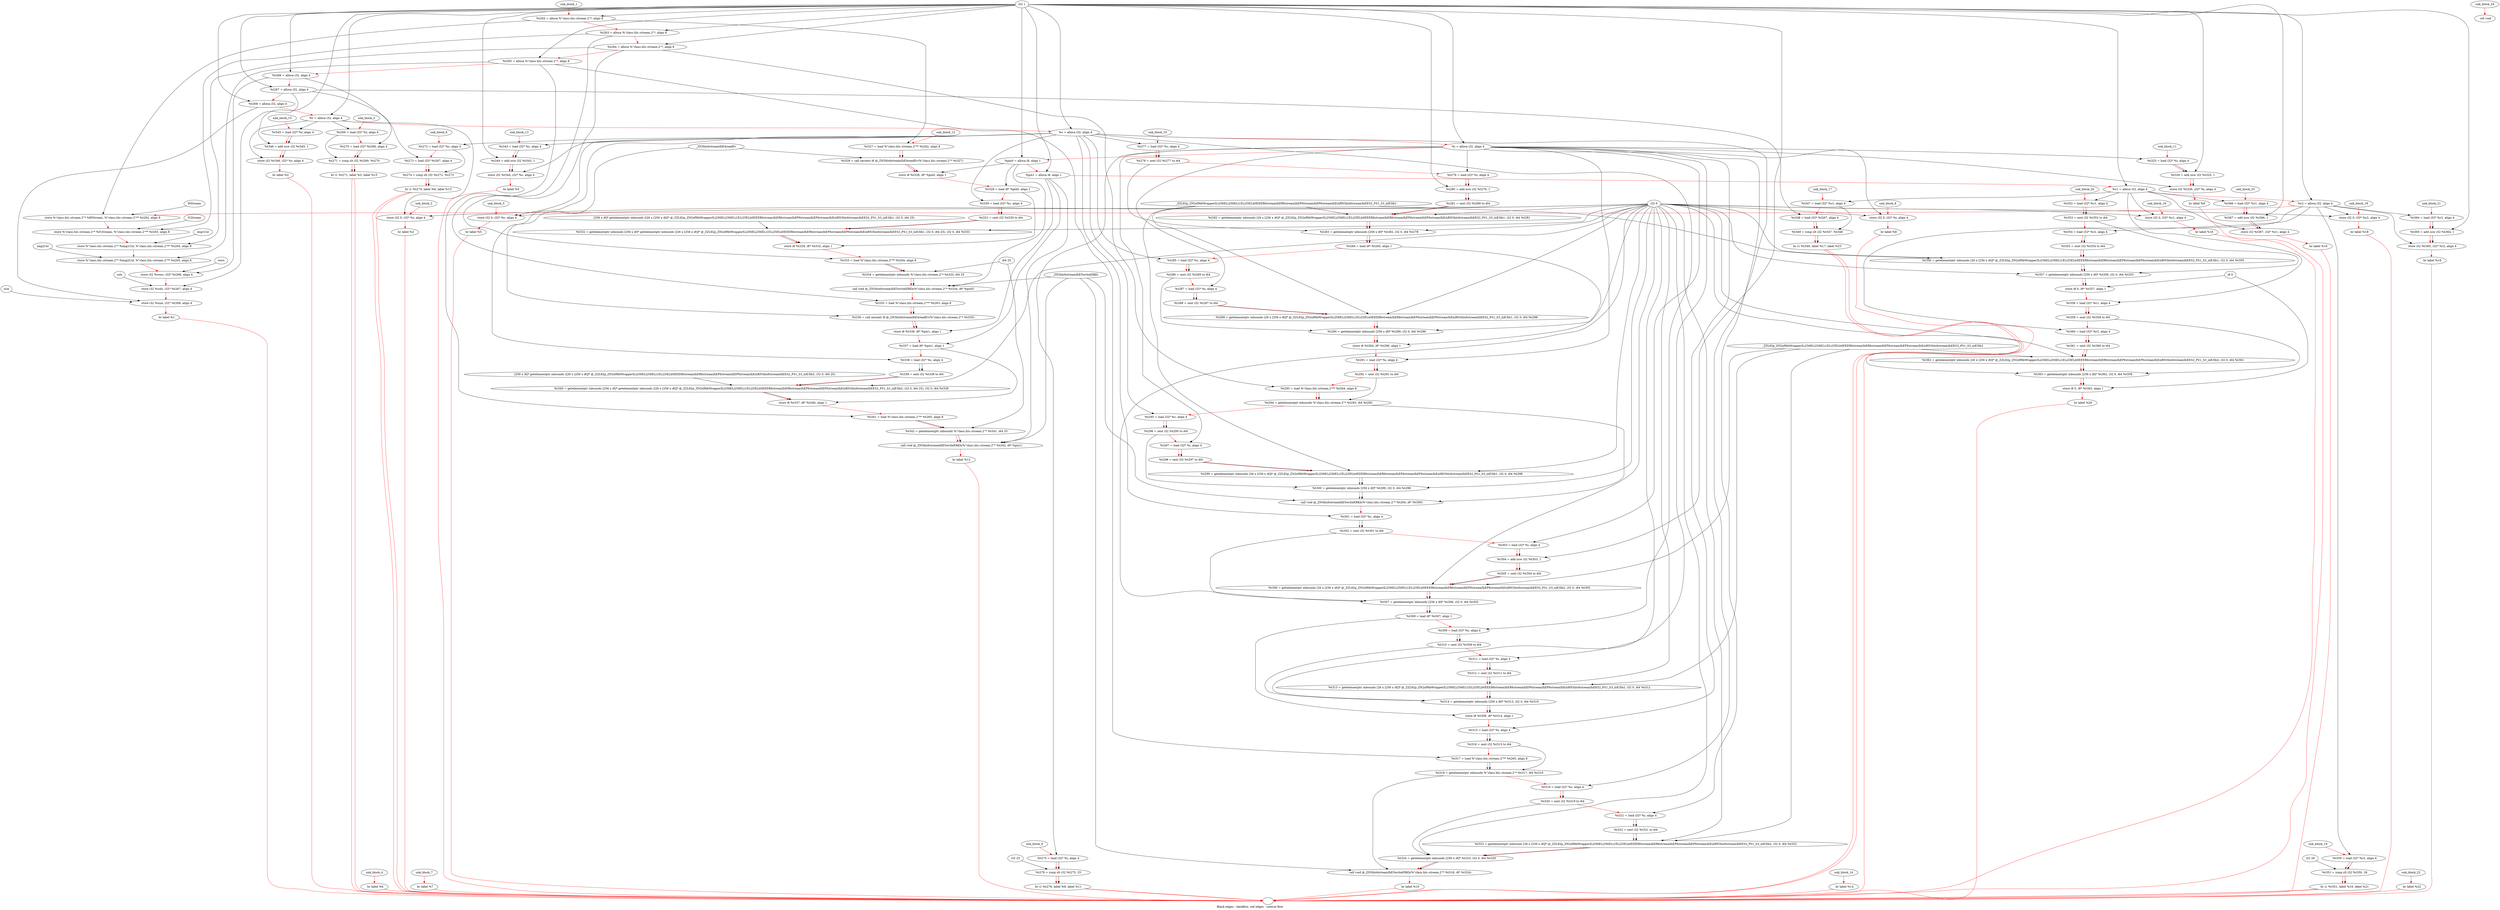 digraph G {
compound=true
label="Black edges - dataflow, red edges - control flow"
"t262" [label="  %t262 = alloca %\"class.hls::stream.2\"*, align 8"]
"t263" [label="  %t263 = alloca %\"class.hls::stream.2\"*, align 8"]
"t264" [label="  %t264 = alloca %\"class.hls::stream.2\"*, align 8"]
"t265" [label="  %t265 = alloca %\"class.hls::stream.2\"*, align 8"]
"t266" [label="  %t266 = alloca i32, align 4"]
"t267" [label="  %t267 = alloca i32, align 4"]
"t268" [label="  %t268 = alloca i32, align 4"]
"r" [label="  %r = alloca i32, align 4"]
"c" [label="  %c = alloca i32, align 4"]
"i" [label="  %i = alloca i32, align 4"]
"pix0" [label="  %pix0 = alloca i8, align 1"]
"pix1" [label="  %pix1 = alloca i8, align 1"]
"c1" [label="  %c1 = alloca i32, align 4"]
"r2" [label="  %r2 = alloca i32, align 4"]
"_1" [label="  store %\"class.hls::stream.2\"* %f0Stream, %\"class.hls::stream.2\"** %t262, align 8"]
"_2" [label="  store %\"class.hls::stream.2\"* %f1Stream, %\"class.hls::stream.2\"** %t263, align 8"]
"_3" [label="  store %\"class.hls::stream.2\"* %img1Col, %\"class.hls::stream.2\"** %t264, align 8"]
"_4" [label="  store %\"class.hls::stream.2\"* %img2Col, %\"class.hls::stream.2\"** %t265, align 8"]
"_5" [label="  store i32 %rows, i32* %t266, align 4"]
"_6" [label="  store i32 %cols, i32* %t267, align 4"]
"_7" [label="  store i32 %size, i32* %t268, align 4"]
"_8" [label="  br label %1"]
"unk_block_1" -> "t262"[color=red]
"i32 1" -> "t262"
"t262" -> "t263"[color=red weight=2]
"i32 1" -> "t263"
"t263" -> "t264"[color=red weight=2]
"i32 1" -> "t264"
"t264" -> "t265"[color=red weight=2]
"i32 1" -> "t265"
"t265" -> "t266"[color=red weight=2]
"i32 1" -> "t266"
"t266" -> "t267"[color=red weight=2]
"i32 1" -> "t267"
"t267" -> "t268"[color=red weight=2]
"i32 1" -> "t268"
"t268" -> "r"[color=red weight=2]
"i32 1" -> "r"
"r" -> "c"[color=red weight=2]
"i32 1" -> "c"
"c" -> "i"[color=red weight=2]
"i32 1" -> "i"
"i" -> "pix0"[color=red weight=2]
"i32 1" -> "pix0"
"pix0" -> "pix1"[color=red weight=2]
"i32 1" -> "pix1"
"pix1" -> "c1"[color=red weight=2]
"i32 1" -> "c1"
"c1" -> "r2"[color=red weight=2]
"i32 1" -> "r2"
"r2" -> "_1"[color=red weight=2]
"f0Stream" -> "_1"
"t262" -> "_1"
"_1" -> "_2"[color=red weight=2]
"f1Stream" -> "_2"
"t263" -> "_2"
"_2" -> "_3"[color=red weight=2]
"img1Col" -> "_3"
"t264" -> "_3"
"_3" -> "_4"[color=red weight=2]
"img2Col" -> "_4"
"t265" -> "_4"
"_4" -> "_5"[color=red weight=2]
"rows" -> "_5"
"t266" -> "_5"
"_5" -> "_6"[color=red weight=2]
"cols" -> "_6"
"t267" -> "_6"
"_6" -> "_7"[color=red weight=2]
"size" -> "_7"
"t268" -> "_7"
"_7" -> "_8"[color=red weight=2]
"_8" -> ""[color=red]

"_9" [label="  store i32 0, i32* %r, align 4"]
"_10" [label="  br label %2"]
"unk_block_2" -> "_9"[color=red]
"i32 0" -> "_9"
"r" -> "_9"
"_9" -> "_10"[color=red weight=2]
"_10" -> ""[color=red]

"t269" [label="  %t269 = load i32* %r, align 4"]
"t270" [label="  %t270 = load i32* %t266, align 4"]
"t271" [label="  %t271 = icmp slt i32 %t269, %t270"]
"_11" [label="  br i1 %t271, label %3, label %15"]
"unk_block_3" -> "t269"[color=red]
"r" -> "t269"
"t269" -> "t270"[color=red weight=2]
"t266" -> "t270"
"t270" -> "t271"[color=red weight=2]
"t269" -> "t271"
"t270" -> "t271"
"t271" -> "_11"[color=red weight=2]
"t271" -> "_11"
"_11" -> ""[color=red]
"_11" -> ""[color=red]

"_12" [label="  br label %4"]
"unk_block_4" -> "_12"[color=red]
"_12" -> ""[color=red]

"_13" [label="  store i32 0, i32* %c, align 4"]
"_14" [label="  br label %5"]
"unk_block_5" -> "_13"[color=red]
"i32 0" -> "_13"
"c" -> "_13"
"_13" -> "_14"[color=red weight=2]
"_14" -> ""[color=red]

"t272" [label="  %t272 = load i32* %c, align 4"]
"t273" [label="  %t273 = load i32* %t267, align 4"]
"t274" [label="  %t274 = icmp slt i32 %t272, %t273"]
"_15" [label="  br i1 %t274, label %6, label %13"]
"unk_block_6" -> "t272"[color=red]
"c" -> "t272"
"t272" -> "t273"[color=red weight=2]
"t267" -> "t273"
"t273" -> "t274"[color=red weight=2]
"t272" -> "t274"
"t273" -> "t274"
"t274" -> "_15"[color=red weight=2]
"t274" -> "_15"
"_15" -> ""[color=red]
"_15" -> ""[color=red]

"_16" [label="  br label %7"]
"unk_block_7" -> "_16"[color=red]
"_16" -> ""[color=red]

"_17" [label="  store i32 0, i32* %i, align 4"]
"_18" [label="  br label %8"]
"unk_block_8" -> "_17"[color=red]
"i32 0" -> "_17"
"i" -> "_17"
"_17" -> "_18"[color=red weight=2]
"_18" -> ""[color=red]

"t275" [label="  %t275 = load i32* %i, align 4"]
"t276" [label="  %t276 = icmp slt i32 %t275, 25"]
"_19" [label="  br i1 %t276, label %9, label %11"]
"unk_block_9" -> "t275"[color=red]
"i" -> "t275"
"t275" -> "t276"[color=red weight=2]
"t275" -> "t276"
"i32 25" -> "t276"
"t276" -> "_19"[color=red weight=2]
"t276" -> "_19"
"_19" -> ""[color=red]
"_19" -> ""[color=red]

"t277" [label="  %t277 = load i32* %c, align 4"]
"t278" [label="  %t278 = sext i32 %t277 to i64"]
"t279" [label="  %t279 = load i32* %i, align 4"]
"t280" [label="  %t280 = add nsw i32 %t279, 1"]
"t281" [label="  %t281 = sext i32 %t280 to i64"]
"t282" [label="  %t282 = getelementptr inbounds [26 x [256 x i8]]* @_ZZL92p_ZN2xf9lbWrapperILi256ELi256ELi1ELi25ELb0EEER6streamIhER6streamIhEP6streamIhEP6streamIhEiiiRN3hls6streamIhEES2_PS1_S3_iiiE3lb1, i32 0, i64 %t281"]
"t283" [label="  %t283 = getelementptr inbounds [256 x i8]* %t282, i32 0, i64 %t278"]
"t284" [label="  %t284 = load i8* %t283, align 1"]
"t285" [label="  %t285 = load i32* %c, align 4"]
"t286" [label="  %t286 = sext i32 %t285 to i64"]
"t287" [label="  %t287 = load i32* %i, align 4"]
"t288" [label="  %t288 = sext i32 %t287 to i64"]
"t289" [label="  %t289 = getelementptr inbounds [26 x [256 x i8]]* @_ZZL92p_ZN2xf9lbWrapperILi256ELi256ELi1ELi25ELb0EEER6streamIhER6streamIhEP6streamIhEP6streamIhEiiiRN3hls6streamIhEES2_PS1_S3_iiiE3lb1, i32 0, i64 %t288"]
"t290" [label="  %t290 = getelementptr inbounds [256 x i8]* %t289, i32 0, i64 %t286"]
"_20" [label="  store i8 %t284, i8* %t290, align 1"]
"t291" [label="  %t291 = load i32* %i, align 4"]
"t292" [label="  %t292 = sext i32 %t291 to i64"]
"t293" [label="  %t293 = load %\"class.hls::stream.2\"** %t264, align 8"]
"t294" [label="  %t294 = getelementptr inbounds %\"class.hls::stream.2\"* %t293, i64 %t292"]
"t295" [label="  %t295 = load i32* %c, align 4"]
"t296" [label="  %t296 = sext i32 %t295 to i64"]
"t297" [label="  %t297 = load i32* %i, align 4"]
"t298" [label="  %t298 = sext i32 %t297 to i64"]
"t299" [label="  %t299 = getelementptr inbounds [26 x [256 x i8]]* @_ZZL92p_ZN2xf9lbWrapperILi256ELi256ELi1ELi25ELb0EEER6streamIhER6streamIhEP6streamIhEP6streamIhEiiiRN3hls6streamIhEES2_PS1_S3_iiiE3lb1, i32 0, i64 %t298"]
"t300" [label="  %t300 = getelementptr inbounds [256 x i8]* %t299, i32 0, i64 %t296"]
"_21" [label="  call void @_ZN3hls6streamIhE5writeERKh(%\"class.hls::stream.2\"* %t294, i8* %t300)"]
"t301" [label="  %t301 = load i32* %c, align 4"]
"t302" [label="  %t302 = sext i32 %t301 to i64"]
"t303" [label="  %t303 = load i32* %i, align 4"]
"t304" [label="  %t304 = add nsw i32 %t303, 1"]
"t305" [label="  %t305 = sext i32 %t304 to i64"]
"t306" [label="  %t306 = getelementptr inbounds [26 x [256 x i8]]* @_ZZL92p_ZN2xf9lbWrapperILi256ELi256ELi1ELi25ELb0EEER6streamIhER6streamIhEP6streamIhEP6streamIhEiiiRN3hls6streamIhEES2_PS1_S3_iiiE3lb2, i32 0, i64 %t305"]
"t307" [label="  %t307 = getelementptr inbounds [256 x i8]* %t306, i32 0, i64 %t302"]
"t308" [label="  %t308 = load i8* %t307, align 1"]
"t309" [label="  %t309 = load i32* %c, align 4"]
"t310" [label="  %t310 = sext i32 %t309 to i64"]
"t311" [label="  %t311 = load i32* %i, align 4"]
"t312" [label="  %t312 = sext i32 %t311 to i64"]
"t313" [label="  %t313 = getelementptr inbounds [26 x [256 x i8]]* @_ZZL92p_ZN2xf9lbWrapperILi256ELi256ELi1ELi25ELb0EEER6streamIhER6streamIhEP6streamIhEP6streamIhEiiiRN3hls6streamIhEES2_PS1_S3_iiiE3lb2, i32 0, i64 %t312"]
"t314" [label="  %t314 = getelementptr inbounds [256 x i8]* %t313, i32 0, i64 %t310"]
"_22" [label="  store i8 %t308, i8* %t314, align 1"]
"t315" [label="  %t315 = load i32* %i, align 4"]
"t316" [label="  %t316 = sext i32 %t315 to i64"]
"t317" [label="  %t317 = load %\"class.hls::stream.2\"** %t265, align 8"]
"t318" [label="  %t318 = getelementptr inbounds %\"class.hls::stream.2\"* %t317, i64 %t316"]
"t319" [label="  %t319 = load i32* %c, align 4"]
"t320" [label="  %t320 = sext i32 %t319 to i64"]
"t321" [label="  %t321 = load i32* %i, align 4"]
"t322" [label="  %t322 = sext i32 %t321 to i64"]
"t323" [label="  %t323 = getelementptr inbounds [26 x [256 x i8]]* @_ZZL92p_ZN2xf9lbWrapperILi256ELi256ELi1ELi25ELb0EEER6streamIhER6streamIhEP6streamIhEP6streamIhEiiiRN3hls6streamIhEES2_PS1_S3_iiiE3lb2, i32 0, i64 %t322"]
"t324" [label="  %t324 = getelementptr inbounds [256 x i8]* %t323, i32 0, i64 %t320"]
"_23" [label="  call void @_ZN3hls6streamIhE5writeERKh(%\"class.hls::stream.2\"* %t318, i8* %t324)"]
"_24" [label="  br label %10"]
"unk_block_10" -> "t277"[color=red]
"c" -> "t277"
"t277" -> "t278"[color=red weight=2]
"t277" -> "t278"
"t278" -> "t279"[color=red weight=2]
"i" -> "t279"
"t279" -> "t280"[color=red weight=2]
"t279" -> "t280"
"i32 1" -> "t280"
"t280" -> "t281"[color=red weight=2]
"t280" -> "t281"
"t281" -> "t282"[color=red weight=2]
"_ZZL92p_ZN2xf9lbWrapperILi256ELi256ELi1ELi25ELb0EEER6streamIhER6streamIhEP6streamIhEP6streamIhEiiiRN3hls6streamIhEES2_PS1_S3_iiiE3lb1" -> "t282"
"i32 0" -> "t282"
"t281" -> "t282"
"t282" -> "t283"[color=red weight=2]
"t282" -> "t283"
"i32 0" -> "t283"
"t278" -> "t283"
"t283" -> "t284"[color=red weight=2]
"t283" -> "t284"
"t284" -> "t285"[color=red weight=2]
"c" -> "t285"
"t285" -> "t286"[color=red weight=2]
"t285" -> "t286"
"t286" -> "t287"[color=red weight=2]
"i" -> "t287"
"t287" -> "t288"[color=red weight=2]
"t287" -> "t288"
"t288" -> "t289"[color=red weight=2]
"_ZZL92p_ZN2xf9lbWrapperILi256ELi256ELi1ELi25ELb0EEER6streamIhER6streamIhEP6streamIhEP6streamIhEiiiRN3hls6streamIhEES2_PS1_S3_iiiE3lb1" -> "t289"
"i32 0" -> "t289"
"t288" -> "t289"
"t289" -> "t290"[color=red weight=2]
"t289" -> "t290"
"i32 0" -> "t290"
"t286" -> "t290"
"t290" -> "_20"[color=red weight=2]
"t284" -> "_20"
"t290" -> "_20"
"_20" -> "t291"[color=red weight=2]
"i" -> "t291"
"t291" -> "t292"[color=red weight=2]
"t291" -> "t292"
"t292" -> "t293"[color=red weight=2]
"t264" -> "t293"
"t293" -> "t294"[color=red weight=2]
"t293" -> "t294"
"t292" -> "t294"
"t294" -> "t295"[color=red weight=2]
"c" -> "t295"
"t295" -> "t296"[color=red weight=2]
"t295" -> "t296"
"t296" -> "t297"[color=red weight=2]
"i" -> "t297"
"t297" -> "t298"[color=red weight=2]
"t297" -> "t298"
"t298" -> "t299"[color=red weight=2]
"_ZZL92p_ZN2xf9lbWrapperILi256ELi256ELi1ELi25ELb0EEER6streamIhER6streamIhEP6streamIhEP6streamIhEiiiRN3hls6streamIhEES2_PS1_S3_iiiE3lb1" -> "t299"
"i32 0" -> "t299"
"t298" -> "t299"
"t299" -> "t300"[color=red weight=2]
"t299" -> "t300"
"i32 0" -> "t300"
"t296" -> "t300"
"t300" -> "_21"[color=red weight=2]
"t294" -> "_21"
"t300" -> "_21"
"_ZN3hls6streamIhE5writeERKh" -> "_21"
"_21" -> "t301"[color=red weight=2]
"c" -> "t301"
"t301" -> "t302"[color=red weight=2]
"t301" -> "t302"
"t302" -> "t303"[color=red weight=2]
"i" -> "t303"
"t303" -> "t304"[color=red weight=2]
"t303" -> "t304"
"i32 1" -> "t304"
"t304" -> "t305"[color=red weight=2]
"t304" -> "t305"
"t305" -> "t306"[color=red weight=2]
"_ZZL92p_ZN2xf9lbWrapperILi256ELi256ELi1ELi25ELb0EEER6streamIhER6streamIhEP6streamIhEP6streamIhEiiiRN3hls6streamIhEES2_PS1_S3_iiiE3lb2" -> "t306"
"i32 0" -> "t306"
"t305" -> "t306"
"t306" -> "t307"[color=red weight=2]
"t306" -> "t307"
"i32 0" -> "t307"
"t302" -> "t307"
"t307" -> "t308"[color=red weight=2]
"t307" -> "t308"
"t308" -> "t309"[color=red weight=2]
"c" -> "t309"
"t309" -> "t310"[color=red weight=2]
"t309" -> "t310"
"t310" -> "t311"[color=red weight=2]
"i" -> "t311"
"t311" -> "t312"[color=red weight=2]
"t311" -> "t312"
"t312" -> "t313"[color=red weight=2]
"_ZZL92p_ZN2xf9lbWrapperILi256ELi256ELi1ELi25ELb0EEER6streamIhER6streamIhEP6streamIhEP6streamIhEiiiRN3hls6streamIhEES2_PS1_S3_iiiE3lb2" -> "t313"
"i32 0" -> "t313"
"t312" -> "t313"
"t313" -> "t314"[color=red weight=2]
"t313" -> "t314"
"i32 0" -> "t314"
"t310" -> "t314"
"t314" -> "_22"[color=red weight=2]
"t308" -> "_22"
"t314" -> "_22"
"_22" -> "t315"[color=red weight=2]
"i" -> "t315"
"t315" -> "t316"[color=red weight=2]
"t315" -> "t316"
"t316" -> "t317"[color=red weight=2]
"t265" -> "t317"
"t317" -> "t318"[color=red weight=2]
"t317" -> "t318"
"t316" -> "t318"
"t318" -> "t319"[color=red weight=2]
"c" -> "t319"
"t319" -> "t320"[color=red weight=2]
"t319" -> "t320"
"t320" -> "t321"[color=red weight=2]
"i" -> "t321"
"t321" -> "t322"[color=red weight=2]
"t321" -> "t322"
"t322" -> "t323"[color=red weight=2]
"_ZZL92p_ZN2xf9lbWrapperILi256ELi256ELi1ELi25ELb0EEER6streamIhER6streamIhEP6streamIhEP6streamIhEiiiRN3hls6streamIhEES2_PS1_S3_iiiE3lb2" -> "t323"
"i32 0" -> "t323"
"t322" -> "t323"
"t323" -> "t324"[color=red weight=2]
"t323" -> "t324"
"i32 0" -> "t324"
"t320" -> "t324"
"t324" -> "_23"[color=red weight=2]
"t318" -> "_23"
"t324" -> "_23"
"_ZN3hls6streamIhE5writeERKh" -> "_23"
"_23" -> "_24"[color=red weight=2]
"_24" -> ""[color=red]

"t325" [label="  %t325 = load i32* %i, align 4"]
"t326" [label="  %t326 = add nsw i32 %t325, 1"]
"_25" [label="  store i32 %t326, i32* %i, align 4"]
"_26" [label="  br label %8"]
"unk_block_11" -> "t325"[color=red]
"i" -> "t325"
"t325" -> "t326"[color=red weight=2]
"t325" -> "t326"
"i32 1" -> "t326"
"t326" -> "_25"[color=red weight=2]
"t326" -> "_25"
"i" -> "_25"
"_25" -> "_26"[color=red weight=2]
"_26" -> ""[color=red]

"t327" [label="  %t327 = load %\"class.hls::stream.2\"** %t262, align 8"]
"t328" [label="  %t328 = call zeroext i8 @_ZN3hls6streamIhE4readEv(%\"class.hls::stream.2\"* %t327)"]
"_27" [label="  store i8 %t328, i8* %pix0, align 1"]
"t329" [label="  %t329 = load i8* %pix0, align 1"]
"t330" [label="  %t330 = load i32* %c, align 4"]
"t331" [label="  %t331 = sext i32 %t330 to i64"]
"t332" [label="  %t332 = getelementptr inbounds [256 x i8]* getelementptr inbounds ([26 x [256 x i8]]* @_ZZL92p_ZN2xf9lbWrapperILi256ELi256ELi1ELi25ELb0EEER6streamIhER6streamIhEP6streamIhEP6streamIhEiiiRN3hls6streamIhEES2_PS1_S3_iiiE3lb1, i32 0, i64 25), i32 0, i64 %t331"]
"_28" [label="  store i8 %t329, i8* %t332, align 1"]
"t333" [label="  %t333 = load %\"class.hls::stream.2\"** %t264, align 8"]
"t334" [label="  %t334 = getelementptr inbounds %\"class.hls::stream.2\"* %t333, i64 25"]
"_29" [label="  call void @_ZN3hls6streamIhE5writeERKh(%\"class.hls::stream.2\"* %t334, i8* %pix0)"]
"t335" [label="  %t335 = load %\"class.hls::stream.2\"** %t263, align 8"]
"t336" [label="  %t336 = call zeroext i8 @_ZN3hls6streamIhE4readEv(%\"class.hls::stream.2\"* %t335)"]
"_30" [label="  store i8 %t336, i8* %pix1, align 1"]
"t337" [label="  %t337 = load i8* %pix1, align 1"]
"t338" [label="  %t338 = load i32* %c, align 4"]
"t339" [label="  %t339 = sext i32 %t338 to i64"]
"t340" [label="  %t340 = getelementptr inbounds [256 x i8]* getelementptr inbounds ([26 x [256 x i8]]* @_ZZL92p_ZN2xf9lbWrapperILi256ELi256ELi1ELi25ELb0EEER6streamIhER6streamIhEP6streamIhEP6streamIhEiiiRN3hls6streamIhEES2_PS1_S3_iiiE3lb2, i32 0, i64 25), i32 0, i64 %t339"]
"_31" [label="  store i8 %t337, i8* %t340, align 1"]
"t341" [label="  %t341 = load %\"class.hls::stream.2\"** %t265, align 8"]
"t342" [label="  %t342 = getelementptr inbounds %\"class.hls::stream.2\"* %t341, i64 25"]
"_32" [label="  call void @_ZN3hls6streamIhE5writeERKh(%\"class.hls::stream.2\"* %t342, i8* %pix1)"]
"_33" [label="  br label %12"]
"unk_block_12" -> "t327"[color=red]
"t262" -> "t327"
"t327" -> "t328"[color=red weight=2]
"t327" -> "t328"
"_ZN3hls6streamIhE4readEv" -> "t328"
"t328" -> "_27"[color=red weight=2]
"t328" -> "_27"
"pix0" -> "_27"
"_27" -> "t329"[color=red weight=2]
"pix0" -> "t329"
"t329" -> "t330"[color=red weight=2]
"c" -> "t330"
"t330" -> "t331"[color=red weight=2]
"t330" -> "t331"
"t331" -> "t332"[color=red weight=2]
"[256 x i8]* getelementptr inbounds ([26 x [256 x i8]]* @_ZZL92p_ZN2xf9lbWrapperILi256ELi256ELi1ELi25ELb0EEER6streamIhER6streamIhEP6streamIhEP6streamIhEiiiRN3hls6streamIhEES2_PS1_S3_iiiE3lb1, i32 0, i64 25)" -> "t332"
"i32 0" -> "t332"
"t331" -> "t332"
"t332" -> "_28"[color=red weight=2]
"t329" -> "_28"
"t332" -> "_28"
"_28" -> "t333"[color=red weight=2]
"t264" -> "t333"
"t333" -> "t334"[color=red weight=2]
"t333" -> "t334"
"i64 25" -> "t334"
"t334" -> "_29"[color=red weight=2]
"t334" -> "_29"
"pix0" -> "_29"
"_ZN3hls6streamIhE5writeERKh" -> "_29"
"_29" -> "t335"[color=red weight=2]
"t263" -> "t335"
"t335" -> "t336"[color=red weight=2]
"t335" -> "t336"
"_ZN3hls6streamIhE4readEv" -> "t336"
"t336" -> "_30"[color=red weight=2]
"t336" -> "_30"
"pix1" -> "_30"
"_30" -> "t337"[color=red weight=2]
"pix1" -> "t337"
"t337" -> "t338"[color=red weight=2]
"c" -> "t338"
"t338" -> "t339"[color=red weight=2]
"t338" -> "t339"
"t339" -> "t340"[color=red weight=2]
"[256 x i8]* getelementptr inbounds ([26 x [256 x i8]]* @_ZZL92p_ZN2xf9lbWrapperILi256ELi256ELi1ELi25ELb0EEER6streamIhER6streamIhEP6streamIhEP6streamIhEiiiRN3hls6streamIhEES2_PS1_S3_iiiE3lb2, i32 0, i64 25)" -> "t340"
"i32 0" -> "t340"
"t339" -> "t340"
"t340" -> "_31"[color=red weight=2]
"t337" -> "_31"
"t340" -> "_31"
"_31" -> "t341"[color=red weight=2]
"t265" -> "t341"
"t341" -> "t342"[color=red weight=2]
"t341" -> "t342"
"i64 25" -> "t342"
"t342" -> "_32"[color=red weight=2]
"t342" -> "_32"
"pix1" -> "_32"
"_ZN3hls6streamIhE5writeERKh" -> "_32"
"_32" -> "_33"[color=red weight=2]
"_33" -> ""[color=red]

"t343" [label="  %t343 = load i32* %c, align 4"]
"t344" [label="  %t344 = add nsw i32 %t343, 1"]
"_34" [label="  store i32 %t344, i32* %c, align 4"]
"_35" [label="  br label %5"]
"unk_block_13" -> "t343"[color=red]
"c" -> "t343"
"t343" -> "t344"[color=red weight=2]
"t343" -> "t344"
"i32 1" -> "t344"
"t344" -> "_34"[color=red weight=2]
"t344" -> "_34"
"c" -> "_34"
"_34" -> "_35"[color=red weight=2]
"_35" -> ""[color=red]

"_36" [label="  br label %14"]
"unk_block_14" -> "_36"[color=red]
"_36" -> ""[color=red]

"t345" [label="  %t345 = load i32* %r, align 4"]
"t346" [label="  %t346 = add nsw i32 %t345, 1"]
"_37" [label="  store i32 %t346, i32* %r, align 4"]
"_38" [label="  br label %2"]
"unk_block_15" -> "t345"[color=red]
"r" -> "t345"
"t345" -> "t346"[color=red weight=2]
"t345" -> "t346"
"i32 1" -> "t346"
"t346" -> "_37"[color=red weight=2]
"t346" -> "_37"
"r" -> "_37"
"_37" -> "_38"[color=red weight=2]
"_38" -> ""[color=red]

"_39" [label="  store i32 0, i32* %c1, align 4"]
"_40" [label="  br label %16"]
"unk_block_16" -> "_39"[color=red]
"i32 0" -> "_39"
"c1" -> "_39"
"_39" -> "_40"[color=red weight=2]
"_40" -> ""[color=red]

"t347" [label="  %t347 = load i32* %c1, align 4"]
"t348" [label="  %t348 = load i32* %t267, align 4"]
"t349" [label="  %t349 = icmp slt i32 %t347, %t348"]
"_41" [label="  br i1 %t349, label %17, label %23"]
"unk_block_17" -> "t347"[color=red]
"c1" -> "t347"
"t347" -> "t348"[color=red weight=2]
"t267" -> "t348"
"t348" -> "t349"[color=red weight=2]
"t347" -> "t349"
"t348" -> "t349"
"t349" -> "_41"[color=red weight=2]
"t349" -> "_41"
"_41" -> ""[color=red]
"_41" -> ""[color=red]

"_42" [label="  store i32 0, i32* %r2, align 4"]
"_43" [label="  br label %18"]
"unk_block_18" -> "_42"[color=red]
"i32 0" -> "_42"
"r2" -> "_42"
"_42" -> "_43"[color=red weight=2]
"_43" -> ""[color=red]

"t350" [label="  %t350 = load i32* %r2, align 4"]
"t351" [label="  %t351 = icmp slt i32 %t350, 26"]
"_44" [label="  br i1 %t351, label %19, label %21"]
"unk_block_19" -> "t350"[color=red]
"r2" -> "t350"
"t350" -> "t351"[color=red weight=2]
"t350" -> "t351"
"i32 26" -> "t351"
"t351" -> "_44"[color=red weight=2]
"t351" -> "_44"
"_44" -> ""[color=red]
"_44" -> ""[color=red]

"t352" [label="  %t352 = load i32* %c1, align 4"]
"t353" [label="  %t353 = sext i32 %t352 to i64"]
"t354" [label="  %t354 = load i32* %r2, align 4"]
"t355" [label="  %t355 = sext i32 %t354 to i64"]
"t356" [label="  %t356 = getelementptr inbounds [26 x [256 x i8]]* @_ZZL92p_ZN2xf9lbWrapperILi256ELi256ELi1ELi25ELb0EEER6streamIhER6streamIhEP6streamIhEP6streamIhEiiiRN3hls6streamIhEES2_PS1_S3_iiiE3lb1, i32 0, i64 %t355"]
"t357" [label="  %t357 = getelementptr inbounds [256 x i8]* %t356, i32 0, i64 %t353"]
"_45" [label="  store i8 0, i8* %t357, align 1"]
"t358" [label="  %t358 = load i32* %c1, align 4"]
"t359" [label="  %t359 = sext i32 %t358 to i64"]
"t360" [label="  %t360 = load i32* %r2, align 4"]
"t361" [label="  %t361 = sext i32 %t360 to i64"]
"t362" [label="  %t362 = getelementptr inbounds [26 x [256 x i8]]* @_ZZL92p_ZN2xf9lbWrapperILi256ELi256ELi1ELi25ELb0EEER6streamIhER6streamIhEP6streamIhEP6streamIhEiiiRN3hls6streamIhEES2_PS1_S3_iiiE3lb2, i32 0, i64 %t361"]
"t363" [label="  %t363 = getelementptr inbounds [256 x i8]* %t362, i32 0, i64 %t359"]
"_46" [label="  store i8 0, i8* %t363, align 1"]
"_47" [label="  br label %20"]
"unk_block_20" -> "t352"[color=red]
"c1" -> "t352"
"t352" -> "t353"[color=red weight=2]
"t352" -> "t353"
"t353" -> "t354"[color=red weight=2]
"r2" -> "t354"
"t354" -> "t355"[color=red weight=2]
"t354" -> "t355"
"t355" -> "t356"[color=red weight=2]
"_ZZL92p_ZN2xf9lbWrapperILi256ELi256ELi1ELi25ELb0EEER6streamIhER6streamIhEP6streamIhEP6streamIhEiiiRN3hls6streamIhEES2_PS1_S3_iiiE3lb1" -> "t356"
"i32 0" -> "t356"
"t355" -> "t356"
"t356" -> "t357"[color=red weight=2]
"t356" -> "t357"
"i32 0" -> "t357"
"t353" -> "t357"
"t357" -> "_45"[color=red weight=2]
"i8 0" -> "_45"
"t357" -> "_45"
"_45" -> "t358"[color=red weight=2]
"c1" -> "t358"
"t358" -> "t359"[color=red weight=2]
"t358" -> "t359"
"t359" -> "t360"[color=red weight=2]
"r2" -> "t360"
"t360" -> "t361"[color=red weight=2]
"t360" -> "t361"
"t361" -> "t362"[color=red weight=2]
"_ZZL92p_ZN2xf9lbWrapperILi256ELi256ELi1ELi25ELb0EEER6streamIhER6streamIhEP6streamIhEP6streamIhEiiiRN3hls6streamIhEES2_PS1_S3_iiiE3lb2" -> "t362"
"i32 0" -> "t362"
"t361" -> "t362"
"t362" -> "t363"[color=red weight=2]
"t362" -> "t363"
"i32 0" -> "t363"
"t359" -> "t363"
"t363" -> "_46"[color=red weight=2]
"i8 0" -> "_46"
"t363" -> "_46"
"_46" -> "_47"[color=red weight=2]
"_47" -> ""[color=red]

"t364" [label="  %t364 = load i32* %r2, align 4"]
"t365" [label="  %t365 = add nsw i32 %t364, 1"]
"_48" [label="  store i32 %t365, i32* %r2, align 4"]
"_49" [label="  br label %18"]
"unk_block_21" -> "t364"[color=red]
"r2" -> "t364"
"t364" -> "t365"[color=red weight=2]
"t364" -> "t365"
"i32 1" -> "t365"
"t365" -> "_48"[color=red weight=2]
"t365" -> "_48"
"r2" -> "_48"
"_48" -> "_49"[color=red weight=2]
"_49" -> ""[color=red]

"_50" [label="  br label %22"]
"unk_block_22" -> "_50"[color=red]
"_50" -> ""[color=red]

"t366" [label="  %t366 = load i32* %c1, align 4"]
"t367" [label="  %t367 = add nsw i32 %t366, 1"]
"_51" [label="  store i32 %t367, i32* %c1, align 4"]
"_52" [label="  br label %16"]
"unk_block_23" -> "t366"[color=red]
"c1" -> "t366"
"t366" -> "t367"[color=red weight=2]
"t366" -> "t367"
"i32 1" -> "t367"
"t367" -> "_51"[color=red weight=2]
"t367" -> "_51"
"c1" -> "_51"
"_51" -> "_52"[color=red weight=2]
"_52" -> ""[color=red]

"_53" [label="  ret void"]
"unk_block_24" -> "_53"[color=red]

}
